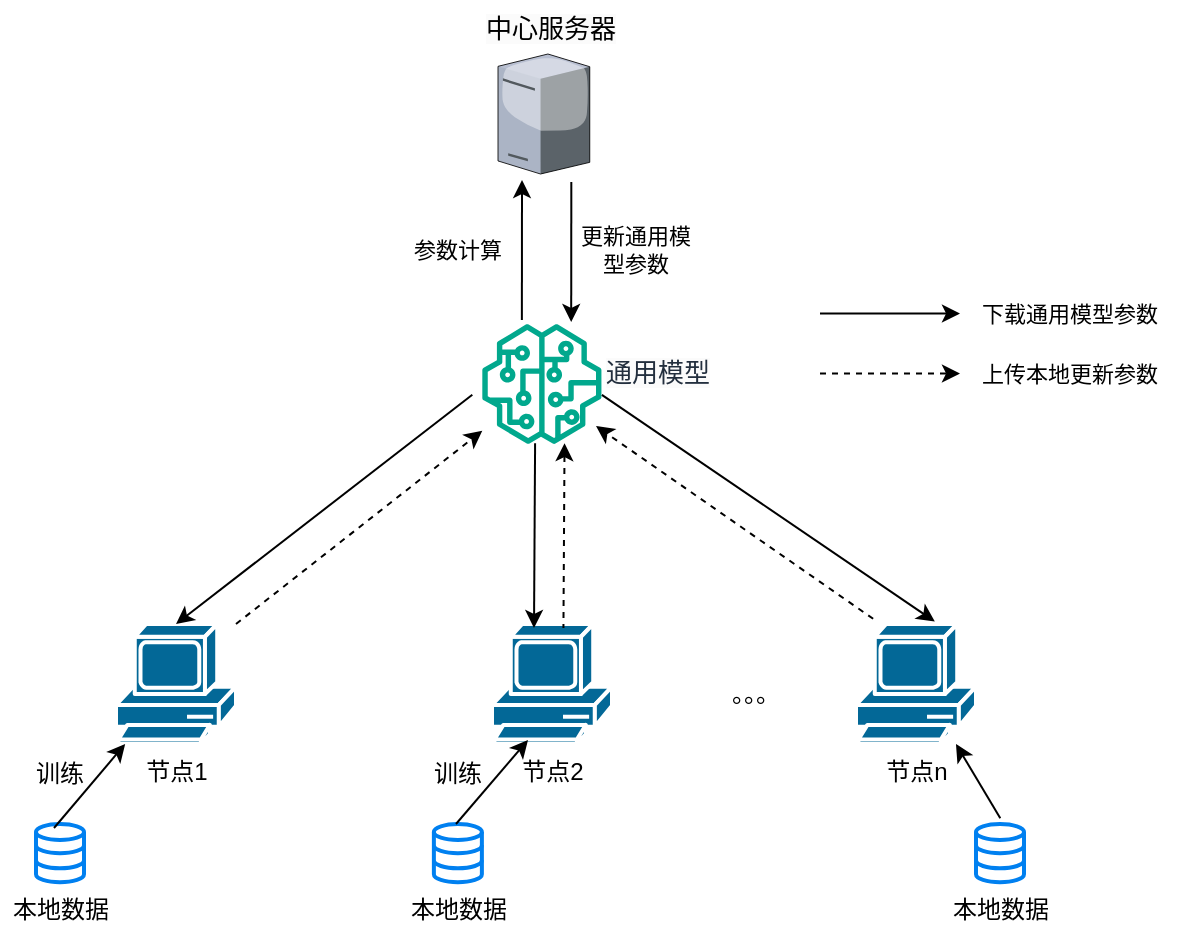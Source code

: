 <mxfile version="22.1.21" type="github">
  <diagram id="OyVOv-Ia9I8BoHr8t_St" name="第 2 页">
    <mxGraphModel dx="368" dy="637" grid="1" gridSize="10" guides="1" tooltips="1" connect="1" arrows="1" fold="1" page="1" pageScale="1" pageWidth="827" pageHeight="1169" math="0" shadow="0">
      <root>
        <mxCell id="0" />
        <mxCell id="1" parent="0" />
        <mxCell id="R5knEMeAPu6gIYG6bdm7-1" value="" style="verticalLabelPosition=bottom;aspect=fixed;html=1;verticalAlign=top;strokeColor=none;shape=mxgraph.citrix.tower_server;rounded=0;shadow=0;comic=0;fontFamily=Verdana;fontSize=13;" vertex="1" parent="1">
          <mxGeometry x="1211" y="155" width="45.88" height="60" as="geometry" />
        </mxCell>
        <mxCell id="t2s09vFesu0Z4InPDORw-1" value="" style="sketch=0;outlineConnect=0;fontColor=#232F3E;gradientColor=none;fillColor=#01A88D;strokeColor=none;dashed=0;verticalLabelPosition=bottom;verticalAlign=top;align=center;html=1;fontSize=13;fontStyle=0;aspect=fixed;pointerEvents=1;shape=mxgraph.aws4.sagemaker_model;" vertex="1" parent="1">
          <mxGeometry x="1202.94" y="290" width="60" height="60" as="geometry" />
        </mxCell>
        <mxCell id="t2s09vFesu0Z4InPDORw-2" value="节点1" style="shape=mxgraph.cisco.computers_and_peripherals.pc;html=1;pointerEvents=1;dashed=0;fillColor=#036897;strokeColor=#ffffff;strokeWidth=2;verticalLabelPosition=bottom;verticalAlign=top;align=center;outlineConnect=0;" vertex="1" parent="1">
          <mxGeometry x="1020" y="440" width="60" height="60" as="geometry" />
        </mxCell>
        <mxCell id="t2s09vFesu0Z4InPDORw-3" value="节点2" style="shape=mxgraph.cisco.computers_and_peripherals.pc;html=1;pointerEvents=1;dashed=0;fillColor=#036897;strokeColor=#ffffff;strokeWidth=2;verticalLabelPosition=bottom;verticalAlign=top;align=center;outlineConnect=0;" vertex="1" parent="1">
          <mxGeometry x="1208" y="440" width="60" height="60" as="geometry" />
        </mxCell>
        <mxCell id="t2s09vFesu0Z4InPDORw-4" value="节点n" style="shape=mxgraph.cisco.computers_and_peripherals.pc;html=1;pointerEvents=1;dashed=0;fillColor=#036897;strokeColor=#ffffff;strokeWidth=2;verticalLabelPosition=bottom;verticalAlign=top;align=center;outlineConnect=0;" vertex="1" parent="1">
          <mxGeometry x="1390" y="440" width="60" height="60" as="geometry" />
        </mxCell>
        <mxCell id="t2s09vFesu0Z4InPDORw-6" value="下载通用模型参数" style="text;strokeColor=none;align=center;fillColor=none;html=1;verticalAlign=middle;whiteSpace=wrap;rounded=0;fontSize=11;" vertex="1" parent="1">
          <mxGeometry x="1442" y="270" width="110" height="30" as="geometry" />
        </mxCell>
        <mxCell id="t2s09vFesu0Z4InPDORw-7" value="本地数据" style="html=1;verticalLabelPosition=bottom;align=center;labelBackgroundColor=#ffffff;verticalAlign=top;strokeWidth=2;strokeColor=#0080F0;shadow=0;dashed=0;shape=mxgraph.ios7.icons.data;" vertex="1" parent="1">
          <mxGeometry x="980" y="540" width="24" height="29.1" as="geometry" />
        </mxCell>
        <mxCell id="t2s09vFesu0Z4InPDORw-8" value="" style="endArrow=classic;html=1;rounded=0;exitX=0.375;exitY=0.069;exitDx=0;exitDy=0;exitPerimeter=0;" edge="1" parent="1" source="t2s09vFesu0Z4InPDORw-7" target="t2s09vFesu0Z4InPDORw-2">
          <mxGeometry width="50" height="50" relative="1" as="geometry">
            <mxPoint x="1160" y="420" as="sourcePoint" />
            <mxPoint x="1210" y="370" as="targetPoint" />
          </mxGeometry>
        </mxCell>
        <mxCell id="t2s09vFesu0Z4InPDORw-9" value="训练" style="text;strokeColor=none;align=center;fillColor=none;html=1;verticalAlign=middle;whiteSpace=wrap;rounded=0;" vertex="1" parent="1">
          <mxGeometry x="962" y="500" width="60" height="30" as="geometry" />
        </mxCell>
        <mxCell id="t2s09vFesu0Z4InPDORw-12" value="上传本地更新参数" style="text;strokeColor=none;align=center;fillColor=none;html=1;verticalAlign=middle;whiteSpace=wrap;rounded=0;fontSize=11;" vertex="1" parent="1">
          <mxGeometry x="1452" y="300" width="90" height="30" as="geometry" />
        </mxCell>
        <mxCell id="t2s09vFesu0Z4InPDORw-14" value="更新通用模型参数" style="text;strokeColor=none;align=center;fillColor=none;html=1;verticalAlign=middle;whiteSpace=wrap;rounded=0;fontSize=11;" vertex="1" parent="1">
          <mxGeometry x="1250" y="238" width="60" height="30" as="geometry" />
        </mxCell>
        <mxCell id="t2s09vFesu0Z4InPDORw-15" value="本地数据" style="html=1;verticalLabelPosition=bottom;align=center;labelBackgroundColor=#ffffff;verticalAlign=top;strokeWidth=2;strokeColor=#0080F0;shadow=0;dashed=0;shape=mxgraph.ios7.icons.data;" vertex="1" parent="1">
          <mxGeometry x="1178.94" y="540" width="24" height="29.1" as="geometry" />
        </mxCell>
        <mxCell id="t2s09vFesu0Z4InPDORw-16" value="训练" style="text;strokeColor=none;align=center;fillColor=none;html=1;verticalAlign=middle;whiteSpace=wrap;rounded=0;" vertex="1" parent="1">
          <mxGeometry x="1160.94" y="500" width="60" height="30" as="geometry" />
        </mxCell>
        <mxCell id="t2s09vFesu0Z4InPDORw-17" value="" style="endArrow=classic;html=1;rounded=0;exitX=0.375;exitY=0.069;exitDx=0;exitDy=0;exitPerimeter=0;" edge="1" parent="1">
          <mxGeometry width="50" height="50" relative="1" as="geometry">
            <mxPoint x="1190" y="540" as="sourcePoint" />
            <mxPoint x="1226" y="498" as="targetPoint" />
          </mxGeometry>
        </mxCell>
        <mxCell id="t2s09vFesu0Z4InPDORw-24" value="" style="endArrow=classic;html=1;rounded=0;" edge="1" parent="1">
          <mxGeometry width="50" height="50" relative="1" as="geometry">
            <mxPoint x="1372" y="284.76" as="sourcePoint" />
            <mxPoint x="1442" y="284.76" as="targetPoint" />
          </mxGeometry>
        </mxCell>
        <mxCell id="t2s09vFesu0Z4InPDORw-25" value="" style="endArrow=classic;html=1;rounded=0;dashed=1;" edge="1" parent="1">
          <mxGeometry width="50" height="50" relative="1" as="geometry">
            <mxPoint x="1372" y="314.76" as="sourcePoint" />
            <mxPoint x="1442" y="314.76" as="targetPoint" />
          </mxGeometry>
        </mxCell>
        <mxCell id="t2s09vFesu0Z4InPDORw-28" value="本地数据" style="html=1;verticalLabelPosition=bottom;align=center;labelBackgroundColor=#ffffff;verticalAlign=top;strokeWidth=2;strokeColor=#0080F0;shadow=0;dashed=0;shape=mxgraph.ios7.icons.data;" vertex="1" parent="1">
          <mxGeometry x="1450" y="540" width="24" height="29.1" as="geometry" />
        </mxCell>
        <mxCell id="t2s09vFesu0Z4InPDORw-29" value="" style="endArrow=classic;html=1;rounded=0;entryX=0.833;entryY=1;entryDx=0;entryDy=0;entryPerimeter=0;exitX=0.506;exitY=-0.098;exitDx=0;exitDy=0;exitPerimeter=0;" edge="1" parent="1" source="t2s09vFesu0Z4InPDORw-28" target="t2s09vFesu0Z4InPDORw-4">
          <mxGeometry width="50" height="50" relative="1" as="geometry">
            <mxPoint x="1440" y="540" as="sourcePoint" />
            <mxPoint x="1490" y="490" as="targetPoint" />
          </mxGeometry>
        </mxCell>
        <mxCell id="t2s09vFesu0Z4InPDORw-31" value="。。。" style="text;strokeColor=none;align=center;fillColor=none;html=1;verticalAlign=middle;whiteSpace=wrap;rounded=0;" vertex="1" parent="1">
          <mxGeometry x="1310" y="460" width="60" height="30" as="geometry" />
        </mxCell>
        <mxCell id="t2s09vFesu0Z4InPDORw-33" value="" style="endArrow=classic;html=1;rounded=0;" edge="1" parent="1">
          <mxGeometry width="50" height="50" relative="1" as="geometry">
            <mxPoint x="1222.94" y="288" as="sourcePoint" />
            <mxPoint x="1223" y="218" as="targetPoint" />
          </mxGeometry>
        </mxCell>
        <mxCell id="t2s09vFesu0Z4InPDORw-34" value="" style="endArrow=none;html=1;rounded=0;startArrow=classic;startFill=1;endFill=0;" edge="1" parent="1">
          <mxGeometry width="50" height="50" relative="1" as="geometry">
            <mxPoint x="1247.6" y="289" as="sourcePoint" />
            <mxPoint x="1247.66" y="219" as="targetPoint" />
          </mxGeometry>
        </mxCell>
        <mxCell id="t2s09vFesu0Z4InPDORw-35" value="&lt;span style=&quot;color: rgb(0, 0, 0); font-family: Verdana; font-size: 13px; font-style: normal; font-variant-ligatures: normal; font-variant-caps: normal; font-weight: 400; letter-spacing: normal; orphans: 2; text-align: center; text-indent: 0px; text-transform: none; widows: 2; word-spacing: 0px; -webkit-text-stroke-width: 0px; background-color: rgb(251, 251, 251); text-decoration-thickness: initial; text-decoration-style: initial; text-decoration-color: initial; float: none; display: inline !important;&quot;&gt;中心服务器&lt;/span&gt;" style="text;whiteSpace=wrap;html=1;" vertex="1" parent="1">
          <mxGeometry x="1202.94" y="128" width="100" height="40" as="geometry" />
        </mxCell>
        <mxCell id="t2s09vFesu0Z4InPDORw-36" value="参数计算" style="text;strokeColor=none;align=center;fillColor=none;html=1;verticalAlign=middle;whiteSpace=wrap;rounded=0;fontSize=11;" vertex="1" parent="1">
          <mxGeometry x="1160.94" y="238" width="60" height="30" as="geometry" />
        </mxCell>
        <mxCell id="t2s09vFesu0Z4InPDORw-38" value="" style="endArrow=classic;html=1;rounded=0;entryX=0.5;entryY=0;entryDx=0;entryDy=0;entryPerimeter=0;" edge="1" parent="1" target="t2s09vFesu0Z4InPDORw-2">
          <mxGeometry width="50" height="50" relative="1" as="geometry">
            <mxPoint x="1198.162" y="325.417" as="sourcePoint" />
            <mxPoint x="1075" y="426.402" as="targetPoint" />
          </mxGeometry>
        </mxCell>
        <mxCell id="t2s09vFesu0Z4InPDORw-39" value="" style="endArrow=classic;html=1;rounded=0;exitX=1;exitY=0;exitDx=0;exitDy=0;exitPerimeter=0;dashed=1;" edge="1" parent="1" source="t2s09vFesu0Z4InPDORw-2" target="t2s09vFesu0Z4InPDORw-1">
          <mxGeometry width="50" height="50" relative="1" as="geometry">
            <mxPoint x="1240" y="390" as="sourcePoint" />
            <mxPoint x="1290" y="340" as="targetPoint" />
          </mxGeometry>
        </mxCell>
        <mxCell id="t2s09vFesu0Z4InPDORw-40" value="" style="endArrow=classic;html=1;rounded=0;exitX=0.292;exitY=0.993;exitDx=0;exitDy=0;exitPerimeter=0;" edge="1" parent="1">
          <mxGeometry width="50" height="50" relative="1" as="geometry">
            <mxPoint x="1229.552" y="349.58" as="sourcePoint" />
            <mxPoint x="1229" y="442" as="targetPoint" />
          </mxGeometry>
        </mxCell>
        <mxCell id="t2s09vFesu0Z4InPDORw-41" value="" style="endArrow=none;html=1;rounded=0;exitX=0.292;exitY=0.993;exitDx=0;exitDy=0;exitPerimeter=0;startArrow=classic;startFill=1;endFill=0;dashed=1;" edge="1" parent="1">
          <mxGeometry width="50" height="50" relative="1" as="geometry">
            <mxPoint x="1244.272" y="349.58" as="sourcePoint" />
            <mxPoint x="1243.72" y="442" as="targetPoint" />
          </mxGeometry>
        </mxCell>
        <mxCell id="t2s09vFesu0Z4InPDORw-42" value="" style="endArrow=classic;html=1;rounded=0;entryX=0.657;entryY=-0.02;entryDx=0;entryDy=0;entryPerimeter=0;" edge="1" parent="1" target="t2s09vFesu0Z4InPDORw-4">
          <mxGeometry width="50" height="50" relative="1" as="geometry">
            <mxPoint x="1262.942" y="325.417" as="sourcePoint" />
            <mxPoint x="1114.78" y="440" as="targetPoint" />
          </mxGeometry>
        </mxCell>
        <mxCell id="t2s09vFesu0Z4InPDORw-43" value="" style="endArrow=classic;html=1;rounded=0;dashed=1;exitX=0.143;exitY=-0.06;exitDx=0;exitDy=0;exitPerimeter=0;" edge="1" parent="1">
          <mxGeometry width="50" height="50" relative="1" as="geometry">
            <mxPoint x="1398.58" y="437.4" as="sourcePoint" />
            <mxPoint x="1260" y="341" as="targetPoint" />
          </mxGeometry>
        </mxCell>
        <mxCell id="t2s09vFesu0Z4InPDORw-44" value="&lt;span style=&quot;color: rgb(35, 47, 62); font-family: Helvetica; font-size: 13px; font-style: normal; font-variant-ligatures: normal; font-variant-caps: normal; font-weight: 400; letter-spacing: normal; orphans: 2; text-align: center; text-indent: 0px; text-transform: none; widows: 2; word-spacing: 0px; -webkit-text-stroke-width: 0px; background-color: rgb(251, 251, 251); text-decoration-thickness: initial; text-decoration-style: initial; text-decoration-color: initial; float: none; display: inline !important;&quot;&gt;通用模型&lt;/span&gt;" style="text;whiteSpace=wrap;html=1;" vertex="1" parent="1">
          <mxGeometry x="1262.94" y="300" width="90" height="40" as="geometry" />
        </mxCell>
      </root>
    </mxGraphModel>
  </diagram>
</mxfile>
